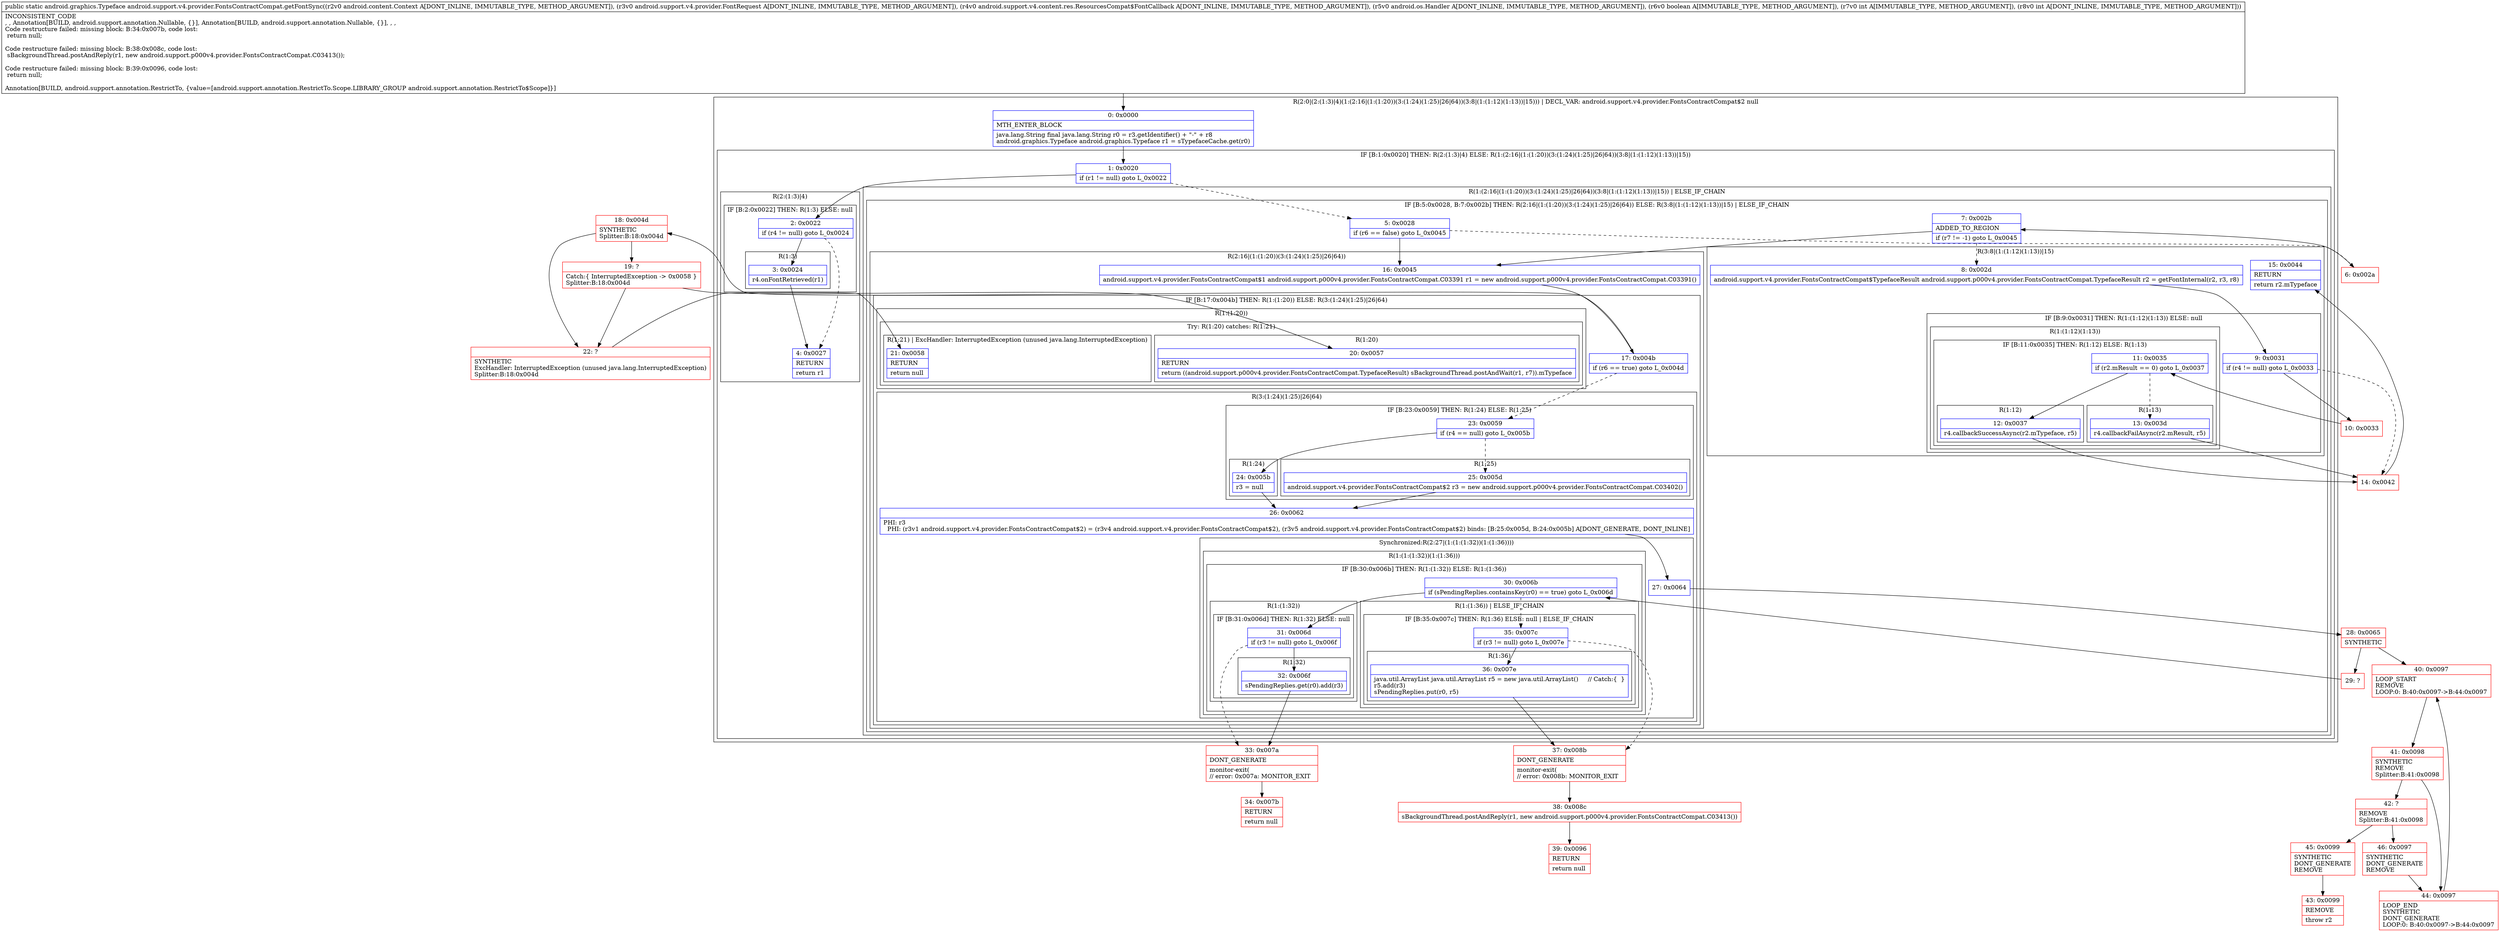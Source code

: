 digraph "CFG forandroid.support.v4.provider.FontsContractCompat.getFontSync(Landroid\/content\/Context;Landroid\/support\/v4\/provider\/FontRequest;Landroid\/support\/v4\/content\/res\/ResourcesCompat$FontCallback;Landroid\/os\/Handler;ZII)Landroid\/graphics\/Typeface;" {
subgraph cluster_Region_1125010783 {
label = "R(2:0|(2:(1:3)|4)(1:(2:16|(1:(1:20))(3:(1:24)(1:25)|26|64))(3:8|(1:(1:12)(1:13))|15))) | DECL_VAR: android.support.v4.provider.FontsContractCompat$2 null\l";
node [shape=record,color=blue];
Node_0 [shape=record,label="{0\:\ 0x0000|MTH_ENTER_BLOCK\l|java.lang.String final java.lang.String r0 = r3.getIdentifier() + \"\-\" + r8\landroid.graphics.Typeface android.graphics.Typeface r1 = sTypefaceCache.get(r0)\l}"];
subgraph cluster_IfRegion_1986050690 {
label = "IF [B:1:0x0020] THEN: R(2:(1:3)|4) ELSE: R(1:(2:16|(1:(1:20))(3:(1:24)(1:25)|26|64))(3:8|(1:(1:12)(1:13))|15))";
node [shape=record,color=blue];
Node_1 [shape=record,label="{1\:\ 0x0020|if (r1 != null) goto L_0x0022\l}"];
subgraph cluster_Region_613902819 {
label = "R(2:(1:3)|4)";
node [shape=record,color=blue];
subgraph cluster_IfRegion_2045637270 {
label = "IF [B:2:0x0022] THEN: R(1:3) ELSE: null";
node [shape=record,color=blue];
Node_2 [shape=record,label="{2\:\ 0x0022|if (r4 != null) goto L_0x0024\l}"];
subgraph cluster_Region_490159208 {
label = "R(1:3)";
node [shape=record,color=blue];
Node_3 [shape=record,label="{3\:\ 0x0024|r4.onFontRetrieved(r1)\l}"];
}
}
Node_4 [shape=record,label="{4\:\ 0x0027|RETURN\l|return r1\l}"];
}
subgraph cluster_Region_2095089601 {
label = "R(1:(2:16|(1:(1:20))(3:(1:24)(1:25)|26|64))(3:8|(1:(1:12)(1:13))|15)) | ELSE_IF_CHAIN\l";
node [shape=record,color=blue];
subgraph cluster_IfRegion_421695884 {
label = "IF [B:5:0x0028, B:7:0x002b] THEN: R(2:16|(1:(1:20))(3:(1:24)(1:25)|26|64)) ELSE: R(3:8|(1:(1:12)(1:13))|15) | ELSE_IF_CHAIN\l";
node [shape=record,color=blue];
Node_5 [shape=record,label="{5\:\ 0x0028|if (r6 == false) goto L_0x0045\l}"];
Node_7 [shape=record,label="{7\:\ 0x002b|ADDED_TO_REGION\l|if (r7 != \-1) goto L_0x0045\l}"];
subgraph cluster_Region_2140337581 {
label = "R(2:16|(1:(1:20))(3:(1:24)(1:25)|26|64))";
node [shape=record,color=blue];
Node_16 [shape=record,label="{16\:\ 0x0045|android.support.v4.provider.FontsContractCompat$1 android.support.p000v4.provider.FontsContractCompat.C03391 r1 = new android.support.p000v4.provider.FontsContractCompat.C03391()\l}"];
subgraph cluster_IfRegion_1246731342 {
label = "IF [B:17:0x004b] THEN: R(1:(1:20)) ELSE: R(3:(1:24)(1:25)|26|64)";
node [shape=record,color=blue];
Node_17 [shape=record,label="{17\:\ 0x004b|if (r6 == true) goto L_0x004d\l}"];
subgraph cluster_Region_1554038483 {
label = "R(1:(1:20))";
node [shape=record,color=blue];
subgraph cluster_TryCatchRegion_604431369 {
label = "Try: R(1:20) catches: R(1:21)";
node [shape=record,color=blue];
subgraph cluster_Region_48081582 {
label = "R(1:20)";
node [shape=record,color=blue];
Node_20 [shape=record,label="{20\:\ 0x0057|RETURN\l|return ((android.support.p000v4.provider.FontsContractCompat.TypefaceResult) sBackgroundThread.postAndWait(r1, r7)).mTypeface\l}"];
}
subgraph cluster_Region_698728436 {
label = "R(1:21) | ExcHandler: InterruptedException (unused java.lang.InterruptedException)\l";
node [shape=record,color=blue];
Node_21 [shape=record,label="{21\:\ 0x0058|RETURN\l|return null\l}"];
}
}
}
subgraph cluster_Region_532609890 {
label = "R(3:(1:24)(1:25)|26|64)";
node [shape=record,color=blue];
subgraph cluster_IfRegion_1186044000 {
label = "IF [B:23:0x0059] THEN: R(1:24) ELSE: R(1:25)";
node [shape=record,color=blue];
Node_23 [shape=record,label="{23\:\ 0x0059|if (r4 == null) goto L_0x005b\l}"];
subgraph cluster_Region_1433010938 {
label = "R(1:24)";
node [shape=record,color=blue];
Node_24 [shape=record,label="{24\:\ 0x005b|r3 = null\l}"];
}
subgraph cluster_Region_1905964253 {
label = "R(1:25)";
node [shape=record,color=blue];
Node_25 [shape=record,label="{25\:\ 0x005d|android.support.v4.provider.FontsContractCompat$2 r3 = new android.support.p000v4.provider.FontsContractCompat.C03402()\l}"];
}
}
Node_26 [shape=record,label="{26\:\ 0x0062|PHI: r3 \l  PHI: (r3v1 android.support.v4.provider.FontsContractCompat$2) = (r3v4 android.support.v4.provider.FontsContractCompat$2), (r3v5 android.support.v4.provider.FontsContractCompat$2) binds: [B:25:0x005d, B:24:0x005b] A[DONT_GENERATE, DONT_INLINE]\l}"];
subgraph cluster_SynchronizedRegion_1434716691 {
label = "Synchronized:R(2:27|(1:(1:(1:32))(1:(1:36))))";
node [shape=record,color=blue];
Node_27 [shape=record,label="{27\:\ 0x0064}"];
subgraph cluster_Region_1373263176 {
label = "R(1:(1:(1:32))(1:(1:36)))";
node [shape=record,color=blue];
subgraph cluster_IfRegion_781759618 {
label = "IF [B:30:0x006b] THEN: R(1:(1:32)) ELSE: R(1:(1:36))";
node [shape=record,color=blue];
Node_30 [shape=record,label="{30\:\ 0x006b|if (sPendingReplies.containsKey(r0) == true) goto L_0x006d\l}"];
subgraph cluster_Region_970441210 {
label = "R(1:(1:32))";
node [shape=record,color=blue];
subgraph cluster_IfRegion_1945058360 {
label = "IF [B:31:0x006d] THEN: R(1:32) ELSE: null";
node [shape=record,color=blue];
Node_31 [shape=record,label="{31\:\ 0x006d|if (r3 != null) goto L_0x006f\l}"];
subgraph cluster_Region_795004786 {
label = "R(1:32)";
node [shape=record,color=blue];
Node_32 [shape=record,label="{32\:\ 0x006f|sPendingReplies.get(r0).add(r3)\l}"];
}
}
}
subgraph cluster_Region_114189508 {
label = "R(1:(1:36)) | ELSE_IF_CHAIN\l";
node [shape=record,color=blue];
subgraph cluster_IfRegion_96272704 {
label = "IF [B:35:0x007c] THEN: R(1:36) ELSE: null | ELSE_IF_CHAIN\l";
node [shape=record,color=blue];
Node_35 [shape=record,label="{35\:\ 0x007c|if (r3 != null) goto L_0x007e\l}"];
subgraph cluster_Region_506923892 {
label = "R(1:36)";
node [shape=record,color=blue];
Node_36 [shape=record,label="{36\:\ 0x007e|java.util.ArrayList java.util.ArrayList r5 = new java.util.ArrayList()     \/\/ Catch:\{  \}\lr5.add(r3)\lsPendingReplies.put(r0, r5)\l}"];
}
}
}
}
}
}
}
}
}
subgraph cluster_Region_1244508613 {
label = "R(3:8|(1:(1:12)(1:13))|15)";
node [shape=record,color=blue];
Node_8 [shape=record,label="{8\:\ 0x002d|android.support.v4.provider.FontsContractCompat$TypefaceResult android.support.p000v4.provider.FontsContractCompat.TypefaceResult r2 = getFontInternal(r2, r3, r8)\l}"];
subgraph cluster_IfRegion_40028188 {
label = "IF [B:9:0x0031] THEN: R(1:(1:12)(1:13)) ELSE: null";
node [shape=record,color=blue];
Node_9 [shape=record,label="{9\:\ 0x0031|if (r4 != null) goto L_0x0033\l}"];
subgraph cluster_Region_149306004 {
label = "R(1:(1:12)(1:13))";
node [shape=record,color=blue];
subgraph cluster_IfRegion_625666804 {
label = "IF [B:11:0x0035] THEN: R(1:12) ELSE: R(1:13)";
node [shape=record,color=blue];
Node_11 [shape=record,label="{11\:\ 0x0035|if (r2.mResult == 0) goto L_0x0037\l}"];
subgraph cluster_Region_22191836 {
label = "R(1:12)";
node [shape=record,color=blue];
Node_12 [shape=record,label="{12\:\ 0x0037|r4.callbackSuccessAsync(r2.mTypeface, r5)\l}"];
}
subgraph cluster_Region_78258654 {
label = "R(1:13)";
node [shape=record,color=blue];
Node_13 [shape=record,label="{13\:\ 0x003d|r4.callbackFailAsync(r2.mResult, r5)\l}"];
}
}
}
}
Node_15 [shape=record,label="{15\:\ 0x0044|RETURN\l|return r2.mTypeface\l}"];
}
}
}
}
}
subgraph cluster_Region_698728436 {
label = "R(1:21) | ExcHandler: InterruptedException (unused java.lang.InterruptedException)\l";
node [shape=record,color=blue];
Node_21 [shape=record,label="{21\:\ 0x0058|RETURN\l|return null\l}"];
}
Node_6 [shape=record,color=red,label="{6\:\ 0x002a}"];
Node_10 [shape=record,color=red,label="{10\:\ 0x0033}"];
Node_14 [shape=record,color=red,label="{14\:\ 0x0042}"];
Node_18 [shape=record,color=red,label="{18\:\ 0x004d|SYNTHETIC\lSplitter:B:18:0x004d\l}"];
Node_19 [shape=record,color=red,label="{19\:\ ?|Catch:\{ InterruptedException \-\> 0x0058 \}\lSplitter:B:18:0x004d\l}"];
Node_22 [shape=record,color=red,label="{22\:\ ?|SYNTHETIC\lExcHandler: InterruptedException (unused java.lang.InterruptedException)\lSplitter:B:18:0x004d\l}"];
Node_28 [shape=record,color=red,label="{28\:\ 0x0065|SYNTHETIC\l}"];
Node_29 [shape=record,color=red,label="{29\:\ ?}"];
Node_33 [shape=record,color=red,label="{33\:\ 0x007a|DONT_GENERATE\l|monitor\-exit(\l\/\/ error: 0x007a: MONITOR_EXIT  \l}"];
Node_34 [shape=record,color=red,label="{34\:\ 0x007b|RETURN\l|return null\l}"];
Node_37 [shape=record,color=red,label="{37\:\ 0x008b|DONT_GENERATE\l|monitor\-exit(\l\/\/ error: 0x008b: MONITOR_EXIT  \l}"];
Node_38 [shape=record,color=red,label="{38\:\ 0x008c|sBackgroundThread.postAndReply(r1, new android.support.p000v4.provider.FontsContractCompat.C03413())\l}"];
Node_39 [shape=record,color=red,label="{39\:\ 0x0096|RETURN\l|return null\l}"];
Node_40 [shape=record,color=red,label="{40\:\ 0x0097|LOOP_START\lREMOVE\lLOOP:0: B:40:0x0097\-\>B:44:0x0097\l}"];
Node_41 [shape=record,color=red,label="{41\:\ 0x0098|SYNTHETIC\lREMOVE\lSplitter:B:41:0x0098\l}"];
Node_42 [shape=record,color=red,label="{42\:\ ?|REMOVE\lSplitter:B:41:0x0098\l}"];
Node_43 [shape=record,color=red,label="{43\:\ 0x0099|REMOVE\l|throw r2\l}"];
Node_44 [shape=record,color=red,label="{44\:\ 0x0097|LOOP_END\lSYNTHETIC\lDONT_GENERATE\lLOOP:0: B:40:0x0097\-\>B:44:0x0097\l}"];
Node_45 [shape=record,color=red,label="{45\:\ 0x0099|SYNTHETIC\lDONT_GENERATE\lREMOVE\l}"];
Node_46 [shape=record,color=red,label="{46\:\ 0x0097|SYNTHETIC\lDONT_GENERATE\lREMOVE\l}"];
MethodNode[shape=record,label="{public static android.graphics.Typeface android.support.v4.provider.FontsContractCompat.getFontSync((r2v0 android.content.Context A[DONT_INLINE, IMMUTABLE_TYPE, METHOD_ARGUMENT]), (r3v0 android.support.v4.provider.FontRequest A[DONT_INLINE, IMMUTABLE_TYPE, METHOD_ARGUMENT]), (r4v0 android.support.v4.content.res.ResourcesCompat$FontCallback A[DONT_INLINE, IMMUTABLE_TYPE, METHOD_ARGUMENT]), (r5v0 android.os.Handler A[DONT_INLINE, IMMUTABLE_TYPE, METHOD_ARGUMENT]), (r6v0 boolean A[IMMUTABLE_TYPE, METHOD_ARGUMENT]), (r7v0 int A[IMMUTABLE_TYPE, METHOD_ARGUMENT]), (r8v0 int A[DONT_INLINE, IMMUTABLE_TYPE, METHOD_ARGUMENT]))  | INCONSISTENT_CODE\l, , Annotation[BUILD, android.support.annotation.Nullable, \{\}], Annotation[BUILD, android.support.annotation.Nullable, \{\}], , , \lCode restructure failed: missing block: B:34:0x007b, code lost:\l    return null;\l\lCode restructure failed: missing block: B:38:0x008c, code lost:\l    sBackgroundThread.postAndReply(r1, new android.support.p000v4.provider.FontsContractCompat.C03413());\l\lCode restructure failed: missing block: B:39:0x0096, code lost:\l    return null;\l\lAnnotation[BUILD, android.support.annotation.RestrictTo, \{value=[android.support.annotation.RestrictTo.Scope.LIBRARY_GROUP android.support.annotation.RestrictTo$Scope]\}]\l}"];
MethodNode -> Node_0;
Node_0 -> Node_1;
Node_1 -> Node_2;
Node_1 -> Node_5[style=dashed];
Node_2 -> Node_3;
Node_2 -> Node_4[style=dashed];
Node_3 -> Node_4;
Node_5 -> Node_6[style=dashed];
Node_5 -> Node_16;
Node_7 -> Node_8[style=dashed];
Node_7 -> Node_16;
Node_16 -> Node_17;
Node_17 -> Node_18;
Node_17 -> Node_23[style=dashed];
Node_23 -> Node_24;
Node_23 -> Node_25[style=dashed];
Node_24 -> Node_26;
Node_25 -> Node_26;
Node_26 -> Node_27;
Node_27 -> Node_28;
Node_30 -> Node_31;
Node_30 -> Node_35[style=dashed];
Node_31 -> Node_32;
Node_31 -> Node_33[style=dashed];
Node_32 -> Node_33;
Node_35 -> Node_36;
Node_35 -> Node_37[style=dashed];
Node_36 -> Node_37;
Node_8 -> Node_9;
Node_9 -> Node_10;
Node_9 -> Node_14[style=dashed];
Node_11 -> Node_12;
Node_11 -> Node_13[style=dashed];
Node_12 -> Node_14;
Node_13 -> Node_14;
Node_6 -> Node_7;
Node_10 -> Node_11;
Node_14 -> Node_15;
Node_18 -> Node_19;
Node_18 -> Node_22;
Node_19 -> Node_20;
Node_19 -> Node_22;
Node_22 -> Node_21;
Node_28 -> Node_29;
Node_28 -> Node_40;
Node_29 -> Node_30;
Node_33 -> Node_34;
Node_37 -> Node_38;
Node_38 -> Node_39;
Node_40 -> Node_41;
Node_41 -> Node_42;
Node_41 -> Node_44;
Node_42 -> Node_45;
Node_42 -> Node_46;
Node_44 -> Node_40;
Node_45 -> Node_43;
Node_46 -> Node_44;
}

